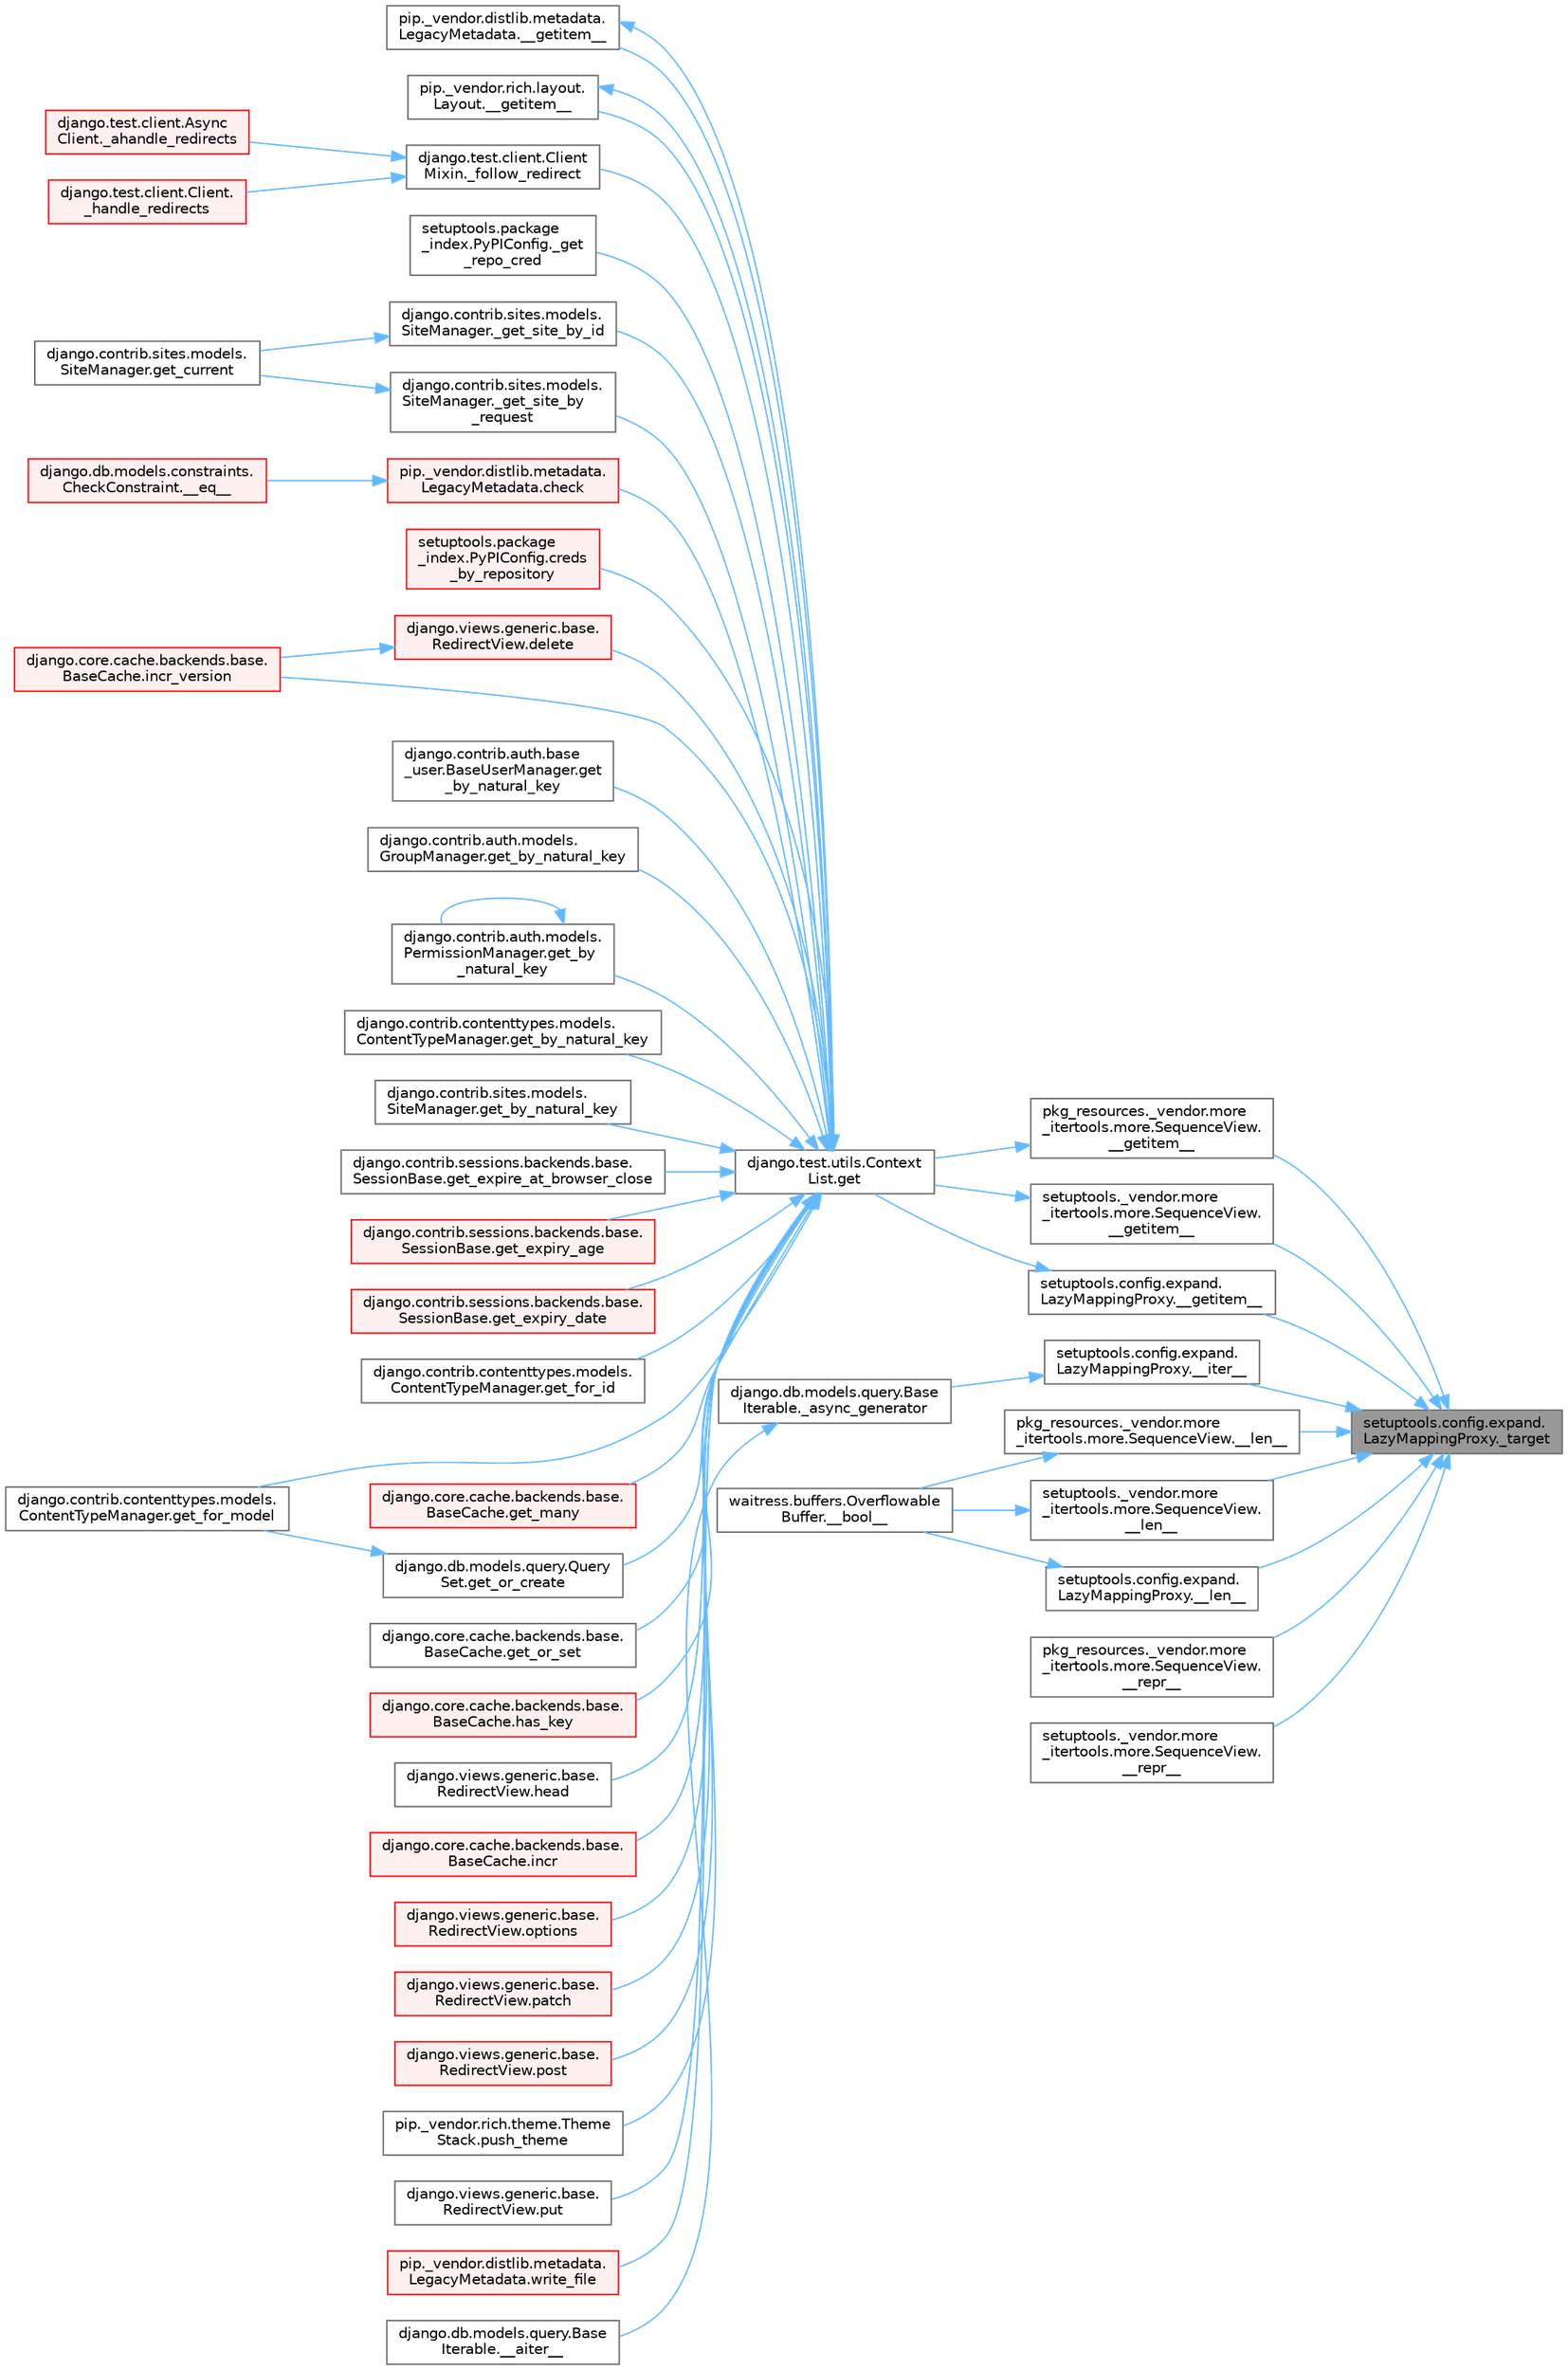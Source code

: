 digraph "setuptools.config.expand.LazyMappingProxy._target"
{
 // LATEX_PDF_SIZE
  bgcolor="transparent";
  edge [fontname=Helvetica,fontsize=10,labelfontname=Helvetica,labelfontsize=10];
  node [fontname=Helvetica,fontsize=10,shape=box,height=0.2,width=0.4];
  rankdir="RL";
  Node1 [id="Node000001",label="setuptools.config.expand.\lLazyMappingProxy._target",height=0.2,width=0.4,color="gray40", fillcolor="grey60", style="filled", fontcolor="black",tooltip=" "];
  Node1 -> Node2 [id="edge1_Node000001_Node000002",dir="back",color="steelblue1",style="solid",tooltip=" "];
  Node2 [id="Node000002",label="pkg_resources._vendor.more\l_itertools.more.SequenceView.\l__getitem__",height=0.2,width=0.4,color="grey40", fillcolor="white", style="filled",URL="$classpkg__resources_1_1__vendor_1_1more__itertools_1_1more_1_1_sequence_view.html#a488a98f16cc85463d2ada8e16c13d7c7",tooltip=" "];
  Node2 -> Node3 [id="edge2_Node000002_Node000003",dir="back",color="steelblue1",style="solid",tooltip=" "];
  Node3 [id="Node000003",label="django.test.utils.Context\lList.get",height=0.2,width=0.4,color="grey40", fillcolor="white", style="filled",URL="$classdjango_1_1test_1_1utils_1_1_context_list.html#a1797663a8ac92f44dcb9ad281a896842",tooltip=" "];
  Node3 -> Node4 [id="edge3_Node000003_Node000004",dir="back",color="steelblue1",style="solid",tooltip=" "];
  Node4 [id="Node000004",label="pip._vendor.distlib.metadata.\lLegacyMetadata.__getitem__",height=0.2,width=0.4,color="grey40", fillcolor="white", style="filled",URL="$classpip_1_1__vendor_1_1distlib_1_1metadata_1_1_legacy_metadata.html#a4bbfa90e12a85ff919edb328c979731c",tooltip=" "];
  Node4 -> Node3 [id="edge4_Node000004_Node000003",dir="back",color="steelblue1",style="solid",tooltip=" "];
  Node3 -> Node5 [id="edge5_Node000003_Node000005",dir="back",color="steelblue1",style="solid",tooltip=" "];
  Node5 [id="Node000005",label="pip._vendor.rich.layout.\lLayout.__getitem__",height=0.2,width=0.4,color="grey40", fillcolor="white", style="filled",URL="$classpip_1_1__vendor_1_1rich_1_1layout_1_1_layout.html#add0ab2d771b738c1d8f491d5fc922238",tooltip=" "];
  Node5 -> Node3 [id="edge6_Node000005_Node000003",dir="back",color="steelblue1",style="solid",tooltip=" "];
  Node3 -> Node6 [id="edge7_Node000003_Node000006",dir="back",color="steelblue1",style="solid",tooltip=" "];
  Node6 [id="Node000006",label="django.test.client.Client\lMixin._follow_redirect",height=0.2,width=0.4,color="grey40", fillcolor="white", style="filled",URL="$classdjango_1_1test_1_1client_1_1_client_mixin.html#a8ef9c674c0e06268a84a19666287c660",tooltip=" "];
  Node6 -> Node7 [id="edge8_Node000006_Node000007",dir="back",color="steelblue1",style="solid",tooltip=" "];
  Node7 [id="Node000007",label="django.test.client.Async\lClient._ahandle_redirects",height=0.2,width=0.4,color="red", fillcolor="#FFF0F0", style="filled",URL="$classdjango_1_1test_1_1client_1_1_async_client.html#a8740fe0dc39e7fe74e515be78449ee76",tooltip=" "];
  Node6 -> Node3171 [id="edge9_Node000006_Node003171",dir="back",color="steelblue1",style="solid",tooltip=" "];
  Node3171 [id="Node003171",label="django.test.client.Client.\l_handle_redirects",height=0.2,width=0.4,color="red", fillcolor="#FFF0F0", style="filled",URL="$classdjango_1_1test_1_1client_1_1_client.html#a234b328f33c374ad181aa49c6515d469",tooltip=" "];
  Node3 -> Node1785 [id="edge10_Node000003_Node001785",dir="back",color="steelblue1",style="solid",tooltip=" "];
  Node1785 [id="Node001785",label="setuptools.package\l_index.PyPIConfig._get\l_repo_cred",height=0.2,width=0.4,color="grey40", fillcolor="white", style="filled",URL="$classsetuptools_1_1package__index_1_1_py_p_i_config.html#ae131b3373b6208486cc5f156eaa7265a",tooltip=" "];
  Node3 -> Node1786 [id="edge11_Node000003_Node001786",dir="back",color="steelblue1",style="solid",tooltip=" "];
  Node1786 [id="Node001786",label="django.contrib.sites.models.\lSiteManager._get_site_by_id",height=0.2,width=0.4,color="grey40", fillcolor="white", style="filled",URL="$classdjango_1_1contrib_1_1sites_1_1models_1_1_site_manager.html#aa2caa86610079c1d43d51ecd4eeffdfd",tooltip=" "];
  Node1786 -> Node1787 [id="edge12_Node001786_Node001787",dir="back",color="steelblue1",style="solid",tooltip=" "];
  Node1787 [id="Node001787",label="django.contrib.sites.models.\lSiteManager.get_current",height=0.2,width=0.4,color="grey40", fillcolor="white", style="filled",URL="$classdjango_1_1contrib_1_1sites_1_1models_1_1_site_manager.html#ac155c05735cdabcfa6cbe4ee00482659",tooltip=" "];
  Node3 -> Node1788 [id="edge13_Node000003_Node001788",dir="back",color="steelblue1",style="solid",tooltip=" "];
  Node1788 [id="Node001788",label="django.contrib.sites.models.\lSiteManager._get_site_by\l_request",height=0.2,width=0.4,color="grey40", fillcolor="white", style="filled",URL="$classdjango_1_1contrib_1_1sites_1_1models_1_1_site_manager.html#afe4ac1f1603e7bc2e95bd348c30e9d81",tooltip=" "];
  Node1788 -> Node1787 [id="edge14_Node001788_Node001787",dir="back",color="steelblue1",style="solid",tooltip=" "];
  Node3 -> Node1789 [id="edge15_Node000003_Node001789",dir="back",color="steelblue1",style="solid",tooltip=" "];
  Node1789 [id="Node001789",label="pip._vendor.distlib.metadata.\lLegacyMetadata.check",height=0.2,width=0.4,color="red", fillcolor="#FFF0F0", style="filled",URL="$classpip_1_1__vendor_1_1distlib_1_1metadata_1_1_legacy_metadata.html#a9f3d75961911af2473c8092d354b3d85",tooltip=" "];
  Node1789 -> Node753 [id="edge16_Node001789_Node000753",dir="back",color="steelblue1",style="solid",tooltip=" "];
  Node753 [id="Node000753",label="django.db.models.constraints.\lCheckConstraint.__eq__",height=0.2,width=0.4,color="red", fillcolor="#FFF0F0", style="filled",URL="$classdjango_1_1db_1_1models_1_1constraints_1_1_check_constraint.html#a55875a553e53009967129f8b8a269475",tooltip=" "];
  Node3 -> Node1790 [id="edge17_Node000003_Node001790",dir="back",color="steelblue1",style="solid",tooltip=" "];
  Node1790 [id="Node001790",label="setuptools.package\l_index.PyPIConfig.creds\l_by_repository",height=0.2,width=0.4,color="red", fillcolor="#FFF0F0", style="filled",URL="$classsetuptools_1_1package__index_1_1_py_p_i_config.html#a277b3e89479d171582044b5f9eb920a0",tooltip=" "];
  Node3 -> Node1792 [id="edge18_Node000003_Node001792",dir="back",color="steelblue1",style="solid",tooltip=" "];
  Node1792 [id="Node001792",label="django.views.generic.base.\lRedirectView.delete",height=0.2,width=0.4,color="red", fillcolor="#FFF0F0", style="filled",URL="$classdjango_1_1views_1_1generic_1_1base_1_1_redirect_view.html#a7060a2e85ff141d1950dd42e436fb9f1",tooltip=" "];
  Node1792 -> Node505 [id="edge19_Node001792_Node000505",dir="back",color="steelblue1",style="solid",tooltip=" "];
  Node505 [id="Node000505",label="django.core.cache.backends.base.\lBaseCache.incr_version",height=0.2,width=0.4,color="red", fillcolor="#FFF0F0", style="filled",URL="$classdjango_1_1core_1_1cache_1_1backends_1_1base_1_1_base_cache.html#a3ac7d74ffcfca67e2afee86ecf858b34",tooltip=" "];
  Node3 -> Node1793 [id="edge20_Node000003_Node001793",dir="back",color="steelblue1",style="solid",tooltip=" "];
  Node1793 [id="Node001793",label="django.contrib.auth.base\l_user.BaseUserManager.get\l_by_natural_key",height=0.2,width=0.4,color="grey40", fillcolor="white", style="filled",URL="$classdjango_1_1contrib_1_1auth_1_1base__user_1_1_base_user_manager.html#a9e0cf0e3651ecbe163d9f87b076b0bf9",tooltip=" "];
  Node3 -> Node1794 [id="edge21_Node000003_Node001794",dir="back",color="steelblue1",style="solid",tooltip=" "];
  Node1794 [id="Node001794",label="django.contrib.auth.models.\lGroupManager.get_by_natural_key",height=0.2,width=0.4,color="grey40", fillcolor="white", style="filled",URL="$classdjango_1_1contrib_1_1auth_1_1models_1_1_group_manager.html#af57a9a2ac1ef277ef6f1956f9d25293e",tooltip=" "];
  Node3 -> Node1795 [id="edge22_Node000003_Node001795",dir="back",color="steelblue1",style="solid",tooltip=" "];
  Node1795 [id="Node001795",label="django.contrib.auth.models.\lPermissionManager.get_by\l_natural_key",height=0.2,width=0.4,color="grey40", fillcolor="white", style="filled",URL="$classdjango_1_1contrib_1_1auth_1_1models_1_1_permission_manager.html#a27621698d1bd2b3a2d73dbcd84db0cc3",tooltip=" "];
  Node1795 -> Node1795 [id="edge23_Node001795_Node001795",dir="back",color="steelblue1",style="solid",tooltip=" "];
  Node3 -> Node1796 [id="edge24_Node000003_Node001796",dir="back",color="steelblue1",style="solid",tooltip=" "];
  Node1796 [id="Node001796",label="django.contrib.contenttypes.models.\lContentTypeManager.get_by_natural_key",height=0.2,width=0.4,color="grey40", fillcolor="white", style="filled",URL="$classdjango_1_1contrib_1_1contenttypes_1_1models_1_1_content_type_manager.html#aa19a7b03514cc1871e322fd5aeb2ecbe",tooltip=" "];
  Node3 -> Node1797 [id="edge25_Node000003_Node001797",dir="back",color="steelblue1",style="solid",tooltip=" "];
  Node1797 [id="Node001797",label="django.contrib.sites.models.\lSiteManager.get_by_natural_key",height=0.2,width=0.4,color="grey40", fillcolor="white", style="filled",URL="$classdjango_1_1contrib_1_1sites_1_1models_1_1_site_manager.html#aeb05076243fd13bbdb7e1fe18794269c",tooltip=" "];
  Node3 -> Node1798 [id="edge26_Node000003_Node001798",dir="back",color="steelblue1",style="solid",tooltip=" "];
  Node1798 [id="Node001798",label="django.contrib.sessions.backends.base.\lSessionBase.get_expire_at_browser_close",height=0.2,width=0.4,color="grey40", fillcolor="white", style="filled",URL="$classdjango_1_1contrib_1_1sessions_1_1backends_1_1base_1_1_session_base.html#a84c6c4afda960d505a1b2a7d3f97d75f",tooltip=" "];
  Node3 -> Node1799 [id="edge27_Node000003_Node001799",dir="back",color="steelblue1",style="solid",tooltip=" "];
  Node1799 [id="Node001799",label="django.contrib.sessions.backends.base.\lSessionBase.get_expiry_age",height=0.2,width=0.4,color="red", fillcolor="#FFF0F0", style="filled",URL="$classdjango_1_1contrib_1_1sessions_1_1backends_1_1base_1_1_session_base.html#af853871a0f2af33b0fd38d04e9296e01",tooltip=" "];
  Node3 -> Node1800 [id="edge28_Node000003_Node001800",dir="back",color="steelblue1",style="solid",tooltip=" "];
  Node1800 [id="Node001800",label="django.contrib.sessions.backends.base.\lSessionBase.get_expiry_date",height=0.2,width=0.4,color="red", fillcolor="#FFF0F0", style="filled",URL="$classdjango_1_1contrib_1_1sessions_1_1backends_1_1base_1_1_session_base.html#af87a5a48ca86a64f795e97f3529df849",tooltip=" "];
  Node3 -> Node1802 [id="edge29_Node000003_Node001802",dir="back",color="steelblue1",style="solid",tooltip=" "];
  Node1802 [id="Node001802",label="django.contrib.contenttypes.models.\lContentTypeManager.get_for_id",height=0.2,width=0.4,color="grey40", fillcolor="white", style="filled",URL="$classdjango_1_1contrib_1_1contenttypes_1_1models_1_1_content_type_manager.html#a4f41aa06163cf8140d954a9d9ac0e99f",tooltip=" "];
  Node3 -> Node680 [id="edge30_Node000003_Node000680",dir="back",color="steelblue1",style="solid",tooltip=" "];
  Node680 [id="Node000680",label="django.contrib.contenttypes.models.\lContentTypeManager.get_for_model",height=0.2,width=0.4,color="grey40", fillcolor="white", style="filled",URL="$classdjango_1_1contrib_1_1contenttypes_1_1models_1_1_content_type_manager.html#a1b89bc07df6111e44f749d556f96a414",tooltip=" "];
  Node3 -> Node1803 [id="edge31_Node000003_Node001803",dir="back",color="steelblue1",style="solid",tooltip=" "];
  Node1803 [id="Node001803",label="django.core.cache.backends.base.\lBaseCache.get_many",height=0.2,width=0.4,color="red", fillcolor="#FFF0F0", style="filled",URL="$classdjango_1_1core_1_1cache_1_1backends_1_1base_1_1_base_cache.html#a1d156ab9ced75cecfa673cbee3ac9053",tooltip=" "];
  Node3 -> Node679 [id="edge32_Node000003_Node000679",dir="back",color="steelblue1",style="solid",tooltip=" "];
  Node679 [id="Node000679",label="django.db.models.query.Query\lSet.get_or_create",height=0.2,width=0.4,color="grey40", fillcolor="white", style="filled",URL="$classdjango_1_1db_1_1models_1_1query_1_1_query_set.html#a0f727927ec4d1b9f3087b831cc911c59",tooltip=" "];
  Node679 -> Node680 [id="edge33_Node000679_Node000680",dir="back",color="steelblue1",style="solid",tooltip=" "];
  Node3 -> Node695 [id="edge34_Node000003_Node000695",dir="back",color="steelblue1",style="solid",tooltip=" "];
  Node695 [id="Node000695",label="django.core.cache.backends.base.\lBaseCache.get_or_set",height=0.2,width=0.4,color="grey40", fillcolor="white", style="filled",URL="$classdjango_1_1core_1_1cache_1_1backends_1_1base_1_1_base_cache.html#ac478d532b4c2b74987f49ff8291e5343",tooltip=" "];
  Node3 -> Node1805 [id="edge35_Node000003_Node001805",dir="back",color="steelblue1",style="solid",tooltip=" "];
  Node1805 [id="Node001805",label="django.core.cache.backends.base.\lBaseCache.has_key",height=0.2,width=0.4,color="red", fillcolor="#FFF0F0", style="filled",URL="$classdjango_1_1core_1_1cache_1_1backends_1_1base_1_1_base_cache.html#a2d06a56d17661d63648e1ec13ae93d3b",tooltip=" "];
  Node3 -> Node1807 [id="edge36_Node000003_Node001807",dir="back",color="steelblue1",style="solid",tooltip=" "];
  Node1807 [id="Node001807",label="django.views.generic.base.\lRedirectView.head",height=0.2,width=0.4,color="grey40", fillcolor="white", style="filled",URL="$classdjango_1_1views_1_1generic_1_1base_1_1_redirect_view.html#a34f0a0a5fb94f117f4752789a8db216a",tooltip=" "];
  Node3 -> Node732 [id="edge37_Node000003_Node000732",dir="back",color="steelblue1",style="solid",tooltip=" "];
  Node732 [id="Node000732",label="django.core.cache.backends.base.\lBaseCache.incr",height=0.2,width=0.4,color="red", fillcolor="#FFF0F0", style="filled",URL="$classdjango_1_1core_1_1cache_1_1backends_1_1base_1_1_base_cache.html#ab502f06a18e16d3d1495fdf1dca28831",tooltip=" "];
  Node3 -> Node505 [id="edge38_Node000003_Node000505",dir="back",color="steelblue1",style="solid",tooltip=" "];
  Node3 -> Node1808 [id="edge39_Node000003_Node001808",dir="back",color="steelblue1",style="solid",tooltip=" "];
  Node1808 [id="Node001808",label="django.views.generic.base.\lRedirectView.options",height=0.2,width=0.4,color="red", fillcolor="#FFF0F0", style="filled",URL="$classdjango_1_1views_1_1generic_1_1base_1_1_redirect_view.html#a444de156c79647344c987295c47a76e1",tooltip=" "];
  Node3 -> Node1809 [id="edge40_Node000003_Node001809",dir="back",color="steelblue1",style="solid",tooltip=" "];
  Node1809 [id="Node001809",label="django.views.generic.base.\lRedirectView.patch",height=0.2,width=0.4,color="red", fillcolor="#FFF0F0", style="filled",URL="$classdjango_1_1views_1_1generic_1_1base_1_1_redirect_view.html#a1af0176656ad2642a86603a7f2efd6c8",tooltip=" "];
  Node3 -> Node1812 [id="edge41_Node000003_Node001812",dir="back",color="steelblue1",style="solid",tooltip=" "];
  Node1812 [id="Node001812",label="django.views.generic.base.\lRedirectView.post",height=0.2,width=0.4,color="red", fillcolor="#FFF0F0", style="filled",URL="$classdjango_1_1views_1_1generic_1_1base_1_1_redirect_view.html#a20f1374a926b81c739ea2672fbe38552",tooltip=" "];
  Node3 -> Node1813 [id="edge42_Node000003_Node001813",dir="back",color="steelblue1",style="solid",tooltip=" "];
  Node1813 [id="Node001813",label="pip._vendor.rich.theme.Theme\lStack.push_theme",height=0.2,width=0.4,color="grey40", fillcolor="white", style="filled",URL="$classpip_1_1__vendor_1_1rich_1_1theme_1_1_theme_stack.html#a59e2cc731ff921b7ce76aa4aa4eaf948",tooltip=" "];
  Node3 -> Node1814 [id="edge43_Node000003_Node001814",dir="back",color="steelblue1",style="solid",tooltip=" "];
  Node1814 [id="Node001814",label="django.views.generic.base.\lRedirectView.put",height=0.2,width=0.4,color="grey40", fillcolor="white", style="filled",URL="$classdjango_1_1views_1_1generic_1_1base_1_1_redirect_view.html#a898fb37aa8487c3c0ef4f20bd40ed854",tooltip=" "];
  Node3 -> Node1109 [id="edge44_Node000003_Node001109",dir="back",color="steelblue1",style="solid",tooltip=" "];
  Node1109 [id="Node001109",label="pip._vendor.distlib.metadata.\lLegacyMetadata.write_file",height=0.2,width=0.4,color="red", fillcolor="#FFF0F0", style="filled",URL="$classpip_1_1__vendor_1_1distlib_1_1metadata_1_1_legacy_metadata.html#a4b0b012bbb45bf51d369c39eeb3c734f",tooltip=" "];
  Node1 -> Node3180 [id="edge45_Node000001_Node003180",dir="back",color="steelblue1",style="solid",tooltip=" "];
  Node3180 [id="Node003180",label="setuptools._vendor.more\l_itertools.more.SequenceView.\l__getitem__",height=0.2,width=0.4,color="grey40", fillcolor="white", style="filled",URL="$classsetuptools_1_1__vendor_1_1more__itertools_1_1more_1_1_sequence_view.html#a20f16e939282a61d8f8ea63e8c0aab57",tooltip=" "];
  Node3180 -> Node3 [id="edge46_Node003180_Node000003",dir="back",color="steelblue1",style="solid",tooltip=" "];
  Node1 -> Node3181 [id="edge47_Node000001_Node003181",dir="back",color="steelblue1",style="solid",tooltip=" "];
  Node3181 [id="Node003181",label="setuptools.config.expand.\lLazyMappingProxy.__getitem__",height=0.2,width=0.4,color="grey40", fillcolor="white", style="filled",URL="$classsetuptools_1_1config_1_1expand_1_1_lazy_mapping_proxy.html#a3c1cb147cc972f15609158b8e36a450c",tooltip=" "];
  Node3181 -> Node3 [id="edge48_Node003181_Node000003",dir="back",color="steelblue1",style="solid",tooltip=" "];
  Node1 -> Node3182 [id="edge49_Node000001_Node003182",dir="back",color="steelblue1",style="solid",tooltip=" "];
  Node3182 [id="Node003182",label="setuptools.config.expand.\lLazyMappingProxy.__iter__",height=0.2,width=0.4,color="grey40", fillcolor="white", style="filled",URL="$classsetuptools_1_1config_1_1expand_1_1_lazy_mapping_proxy.html#aafe21017733330a571d34b3ce5b97f88",tooltip=" "];
  Node3182 -> Node55 [id="edge50_Node003182_Node000055",dir="back",color="steelblue1",style="solid",tooltip=" "];
  Node55 [id="Node000055",label="django.db.models.query.Base\lIterable._async_generator",height=0.2,width=0.4,color="grey40", fillcolor="white", style="filled",URL="$classdjango_1_1db_1_1models_1_1query_1_1_base_iterable.html#a3ecc2267976bc6628d1fe84d78355144",tooltip=" "];
  Node55 -> Node56 [id="edge51_Node000055_Node000056",dir="back",color="steelblue1",style="solid",tooltip=" "];
  Node56 [id="Node000056",label="django.db.models.query.Base\lIterable.__aiter__",height=0.2,width=0.4,color="grey40", fillcolor="white", style="filled",URL="$classdjango_1_1db_1_1models_1_1query_1_1_base_iterable.html#a43cb23849277ca87b702f8431492e8d9",tooltip=" "];
  Node1 -> Node3183 [id="edge52_Node000001_Node003183",dir="back",color="steelblue1",style="solid",tooltip=" "];
  Node3183 [id="Node003183",label="pkg_resources._vendor.more\l_itertools.more.SequenceView.__len__",height=0.2,width=0.4,color="grey40", fillcolor="white", style="filled",URL="$classpkg__resources_1_1__vendor_1_1more__itertools_1_1more_1_1_sequence_view.html#a0a2bf71ca9f6c55112d7752468faf218",tooltip=" "];
  Node3183 -> Node104 [id="edge53_Node003183_Node000104",dir="back",color="steelblue1",style="solid",tooltip=" "];
  Node104 [id="Node000104",label="waitress.buffers.Overflowable\lBuffer.__bool__",height=0.2,width=0.4,color="grey40", fillcolor="white", style="filled",URL="$classwaitress_1_1buffers_1_1_overflowable_buffer.html#afb6d9eccdeea0e50b91f9281878e017a",tooltip=" "];
  Node1 -> Node3184 [id="edge54_Node000001_Node003184",dir="back",color="steelblue1",style="solid",tooltip=" "];
  Node3184 [id="Node003184",label="setuptools._vendor.more\l_itertools.more.SequenceView.\l__len__",height=0.2,width=0.4,color="grey40", fillcolor="white", style="filled",URL="$classsetuptools_1_1__vendor_1_1more__itertools_1_1more_1_1_sequence_view.html#abd530852b86c4d524cf2f741a6b05344",tooltip=" "];
  Node3184 -> Node104 [id="edge55_Node003184_Node000104",dir="back",color="steelblue1",style="solid",tooltip=" "];
  Node1 -> Node3185 [id="edge56_Node000001_Node003185",dir="back",color="steelblue1",style="solid",tooltip=" "];
  Node3185 [id="Node003185",label="setuptools.config.expand.\lLazyMappingProxy.__len__",height=0.2,width=0.4,color="grey40", fillcolor="white", style="filled",URL="$classsetuptools_1_1config_1_1expand_1_1_lazy_mapping_proxy.html#aeced8ad23f8b1df5dcda07fe840bf128",tooltip=" "];
  Node3185 -> Node104 [id="edge57_Node003185_Node000104",dir="back",color="steelblue1",style="solid",tooltip=" "];
  Node1 -> Node3186 [id="edge58_Node000001_Node003186",dir="back",color="steelblue1",style="solid",tooltip=" "];
  Node3186 [id="Node003186",label="pkg_resources._vendor.more\l_itertools.more.SequenceView.\l__repr__",height=0.2,width=0.4,color="grey40", fillcolor="white", style="filled",URL="$classpkg__resources_1_1__vendor_1_1more__itertools_1_1more_1_1_sequence_view.html#a6fc2b838b5e1960364eea0022e4cd2a3",tooltip=" "];
  Node1 -> Node3187 [id="edge59_Node000001_Node003187",dir="back",color="steelblue1",style="solid",tooltip=" "];
  Node3187 [id="Node003187",label="setuptools._vendor.more\l_itertools.more.SequenceView.\l__repr__",height=0.2,width=0.4,color="grey40", fillcolor="white", style="filled",URL="$classsetuptools_1_1__vendor_1_1more__itertools_1_1more_1_1_sequence_view.html#acda079763bacfb2949b339c8318aa6f9",tooltip=" "];
}
